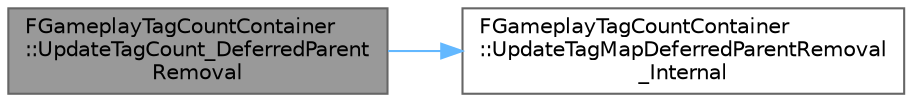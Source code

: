 digraph "FGameplayTagCountContainer::UpdateTagCount_DeferredParentRemoval"
{
 // INTERACTIVE_SVG=YES
 // LATEX_PDF_SIZE
  bgcolor="transparent";
  edge [fontname=Helvetica,fontsize=10,labelfontname=Helvetica,labelfontsize=10];
  node [fontname=Helvetica,fontsize=10,shape=box,height=0.2,width=0.4];
  rankdir="LR";
  Node1 [id="Node000001",label="FGameplayTagCountContainer\l::UpdateTagCount_DeferredParent\lRemoval",height=0.2,width=0.4,color="gray40", fillcolor="grey60", style="filled", fontcolor="black",tooltip="Update the specified tag by the specified delta, potentially causing an additional or removal from th..."];
  Node1 -> Node2 [id="edge1_Node000001_Node000002",color="steelblue1",style="solid",tooltip=" "];
  Node2 [id="Node000002",label="FGameplayTagCountContainer\l::UpdateTagMapDeferredParentRemoval\l_Internal",height=0.2,width=0.4,color="grey40", fillcolor="white", style="filled",URL="$d9/d53/structFGameplayTagCountContainer.html#aab4298b916719355c5ea687fa8fefd0c",tooltip="Internal helper function to adjust the explicit tag list & corresponding maps/delegates/etc."];
}

